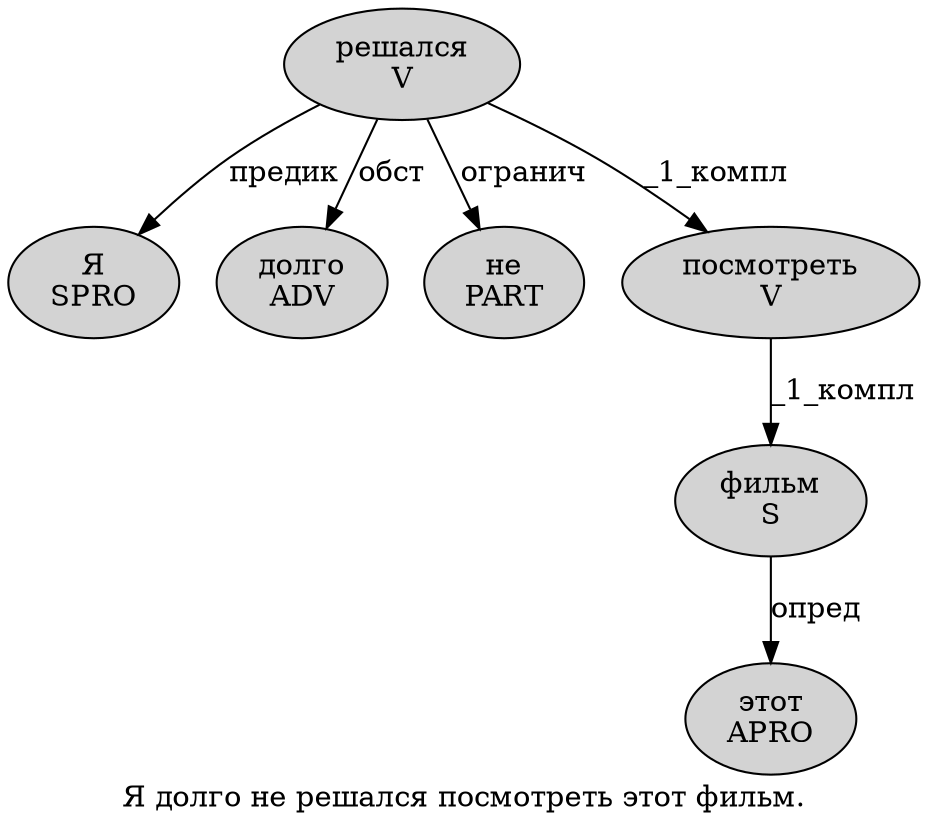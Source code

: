 digraph SENTENCE_2 {
	graph [label="Я долго не решался посмотреть этот фильм."]
	node [style=filled]
		0 [label="Я
SPRO" color="" fillcolor=lightgray penwidth=1 shape=ellipse]
		1 [label="долго
ADV" color="" fillcolor=lightgray penwidth=1 shape=ellipse]
		2 [label="не
PART" color="" fillcolor=lightgray penwidth=1 shape=ellipse]
		3 [label="решался
V" color="" fillcolor=lightgray penwidth=1 shape=ellipse]
		4 [label="посмотреть
V" color="" fillcolor=lightgray penwidth=1 shape=ellipse]
		5 [label="этот
APRO" color="" fillcolor=lightgray penwidth=1 shape=ellipse]
		6 [label="фильм
S" color="" fillcolor=lightgray penwidth=1 shape=ellipse]
			6 -> 5 [label="опред"]
			4 -> 6 [label="_1_компл"]
			3 -> 0 [label="предик"]
			3 -> 1 [label="обст"]
			3 -> 2 [label="огранич"]
			3 -> 4 [label="_1_компл"]
}